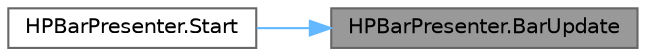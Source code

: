 digraph "HPBarPresenter.BarUpdate"
{
 // LATEX_PDF_SIZE
  bgcolor="transparent";
  edge [fontname=Helvetica,fontsize=10,labelfontname=Helvetica,labelfontsize=10];
  node [fontname=Helvetica,fontsize=10,shape=box,height=0.2,width=0.4];
  rankdir="RL";
  Node1 [id="Node000001",label="HPBarPresenter.BarUpdate",height=0.2,width=0.4,color="gray40", fillcolor="grey60", style="filled", fontcolor="black",tooltip=" "];
  Node1 -> Node2 [id="edge1_Node000001_Node000002",dir="back",color="steelblue1",style="solid",tooltip=" "];
  Node2 [id="Node000002",label="HPBarPresenter.Start",height=0.2,width=0.4,color="grey40", fillcolor="white", style="filled",URL="$class_h_p_bar_presenter.html#ae5c611669cd341ac0660512f01a7c447",tooltip=" "];
}
